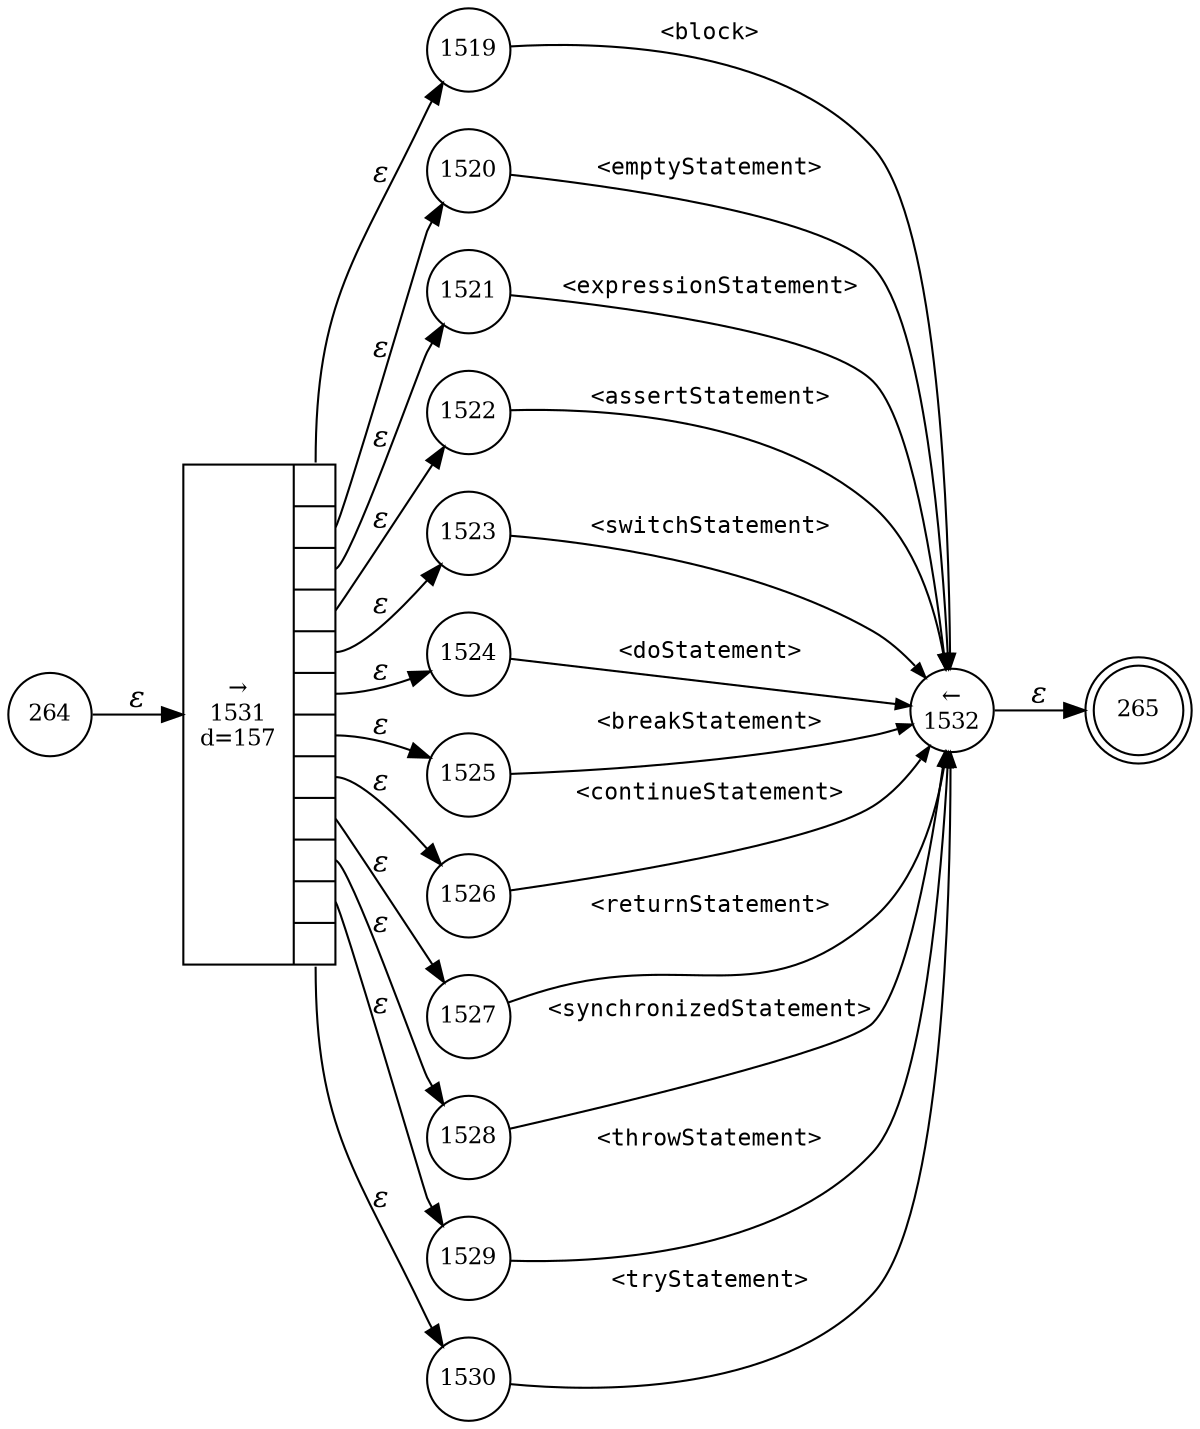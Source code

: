 digraph ATN {
rankdir=LR;
s265[fontsize=11, label="265", shape=doublecircle, fixedsize=true, width=.6];
s264[fontsize=11,label="264", shape=circle, fixedsize=true, width=.55, peripheries=1];
s1519[fontsize=11,label="1519", shape=circle, fixedsize=true, width=.55, peripheries=1];
s1520[fontsize=11,label="1520", shape=circle, fixedsize=true, width=.55, peripheries=1];
s1521[fontsize=11,label="1521", shape=circle, fixedsize=true, width=.55, peripheries=1];
s1522[fontsize=11,label="1522", shape=circle, fixedsize=true, width=.55, peripheries=1];
s1523[fontsize=11,label="1523", shape=circle, fixedsize=true, width=.55, peripheries=1];
s1524[fontsize=11,label="1524", shape=circle, fixedsize=true, width=.55, peripheries=1];
s1525[fontsize=11,label="1525", shape=circle, fixedsize=true, width=.55, peripheries=1];
s1526[fontsize=11,label="1526", shape=circle, fixedsize=true, width=.55, peripheries=1];
s1527[fontsize=11,label="1527", shape=circle, fixedsize=true, width=.55, peripheries=1];
s1528[fontsize=11,label="1528", shape=circle, fixedsize=true, width=.55, peripheries=1];
s1529[fontsize=11,label="1529", shape=circle, fixedsize=true, width=.55, peripheries=1];
s1530[fontsize=11,label="1530", shape=circle, fixedsize=true, width=.55, peripheries=1];
s1531[fontsize=11,label="{&rarr;\n1531\nd=157|{<p0>|<p1>|<p2>|<p3>|<p4>|<p5>|<p6>|<p7>|<p8>|<p9>|<p10>|<p11>}}", shape=record, fixedsize=false, peripheries=1];
s1532[fontsize=11,label="&larr;\n1532", shape=circle, fixedsize=true, width=.55, peripheries=1];
s264 -> s1531 [fontname="Times-Italic", label="&epsilon;"];
s1531:p0 -> s1519 [fontname="Times-Italic", label="&epsilon;"];
s1531:p1 -> s1520 [fontname="Times-Italic", label="&epsilon;"];
s1531:p2 -> s1521 [fontname="Times-Italic", label="&epsilon;"];
s1531:p3 -> s1522 [fontname="Times-Italic", label="&epsilon;"];
s1531:p4 -> s1523 [fontname="Times-Italic", label="&epsilon;"];
s1531:p5 -> s1524 [fontname="Times-Italic", label="&epsilon;"];
s1531:p6 -> s1525 [fontname="Times-Italic", label="&epsilon;"];
s1531:p7 -> s1526 [fontname="Times-Italic", label="&epsilon;"];
s1531:p8 -> s1527 [fontname="Times-Italic", label="&epsilon;"];
s1531:p9 -> s1528 [fontname="Times-Italic", label="&epsilon;"];
s1531:p10 -> s1529 [fontname="Times-Italic", label="&epsilon;"];
s1531:p11 -> s1530 [fontname="Times-Italic", label="&epsilon;"];
s1519 -> s1532 [fontsize=11, fontname="Courier", arrowsize=.7, label = "<block>", arrowhead = normal];
s1520 -> s1532 [fontsize=11, fontname="Courier", arrowsize=.7, label = "<emptyStatement>", arrowhead = normal];
s1521 -> s1532 [fontsize=11, fontname="Courier", arrowsize=.7, label = "<expressionStatement>", arrowhead = normal];
s1522 -> s1532 [fontsize=11, fontname="Courier", arrowsize=.7, label = "<assertStatement>", arrowhead = normal];
s1523 -> s1532 [fontsize=11, fontname="Courier", arrowsize=.7, label = "<switchStatement>", arrowhead = normal];
s1524 -> s1532 [fontsize=11, fontname="Courier", arrowsize=.7, label = "<doStatement>", arrowhead = normal];
s1525 -> s1532 [fontsize=11, fontname="Courier", arrowsize=.7, label = "<breakStatement>", arrowhead = normal];
s1526 -> s1532 [fontsize=11, fontname="Courier", arrowsize=.7, label = "<continueStatement>", arrowhead = normal];
s1527 -> s1532 [fontsize=11, fontname="Courier", arrowsize=.7, label = "<returnStatement>", arrowhead = normal];
s1528 -> s1532 [fontsize=11, fontname="Courier", arrowsize=.7, label = "<synchronizedStatement>", arrowhead = normal];
s1529 -> s1532 [fontsize=11, fontname="Courier", arrowsize=.7, label = "<throwStatement>", arrowhead = normal];
s1530 -> s1532 [fontsize=11, fontname="Courier", arrowsize=.7, label = "<tryStatement>", arrowhead = normal];
s1532 -> s265 [fontname="Times-Italic", label="&epsilon;"];
}